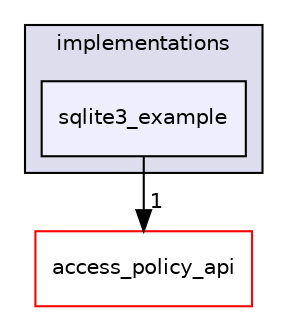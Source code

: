 digraph "access_core_api/pap/user/implementations/sqlite3_example" {
  compound=true
  node [ fontsize="10", fontname="Helvetica"];
  edge [ labelfontsize="10", labelfontname="Helvetica"];
  subgraph clusterdir_dc672f968f8b5932538666a5be7aa737 {
    graph [ bgcolor="#ddddee", pencolor="black", label="implementations" fontname="Helvetica", fontsize="10", URL="dir_dc672f968f8b5932538666a5be7aa737.html"]
  dir_b6fdf0dfccca39063311983557a02098 [shape=box, label="sqlite3_example", style="filled", fillcolor="#eeeeff", pencolor="black", URL="dir_b6fdf0dfccca39063311983557a02098.html"];
  }
  dir_f09f96038abb9788ce35ead44b7d19f6 [shape=box label="access_policy_api" fillcolor="white" style="filled" color="red" URL="dir_f09f96038abb9788ce35ead44b7d19f6.html"];
  dir_b6fdf0dfccca39063311983557a02098->dir_f09f96038abb9788ce35ead44b7d19f6 [headlabel="1", labeldistance=1.5 headhref="dir_000008_000014.html"];
}
